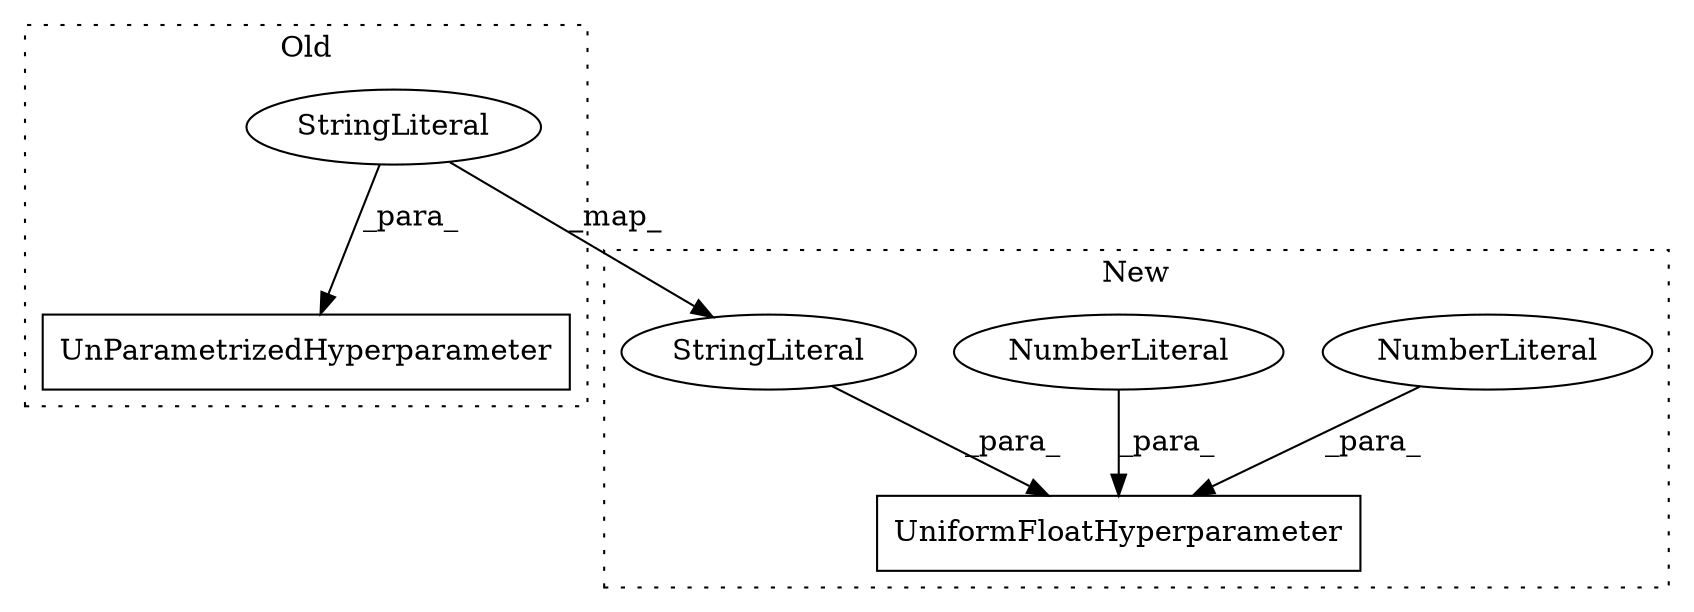 digraph G {
subgraph cluster0 {
1 [label="UnParametrizedHyperparameter" a="32" s="2889,2936" l="29,1" shape="box"];
5 [label="StringLiteral" a="45" s="2918" l="11" shape="ellipse"];
label = "Old";
style="dotted";
}
subgraph cluster1 {
2 [label="UniformFloatHyperparameter" a="32" s="3031,3081" l="27,1" shape="box"];
3 [label="NumberLiteral" a="34" s="3078" l="3" shape="ellipse"];
4 [label="NumberLiteral" a="34" s="3070" l="3" shape="ellipse"];
6 [label="StringLiteral" a="45" s="3058" l="11" shape="ellipse"];
label = "New";
style="dotted";
}
3 -> 2 [label="_para_"];
4 -> 2 [label="_para_"];
5 -> 1 [label="_para_"];
5 -> 6 [label="_map_"];
6 -> 2 [label="_para_"];
}
